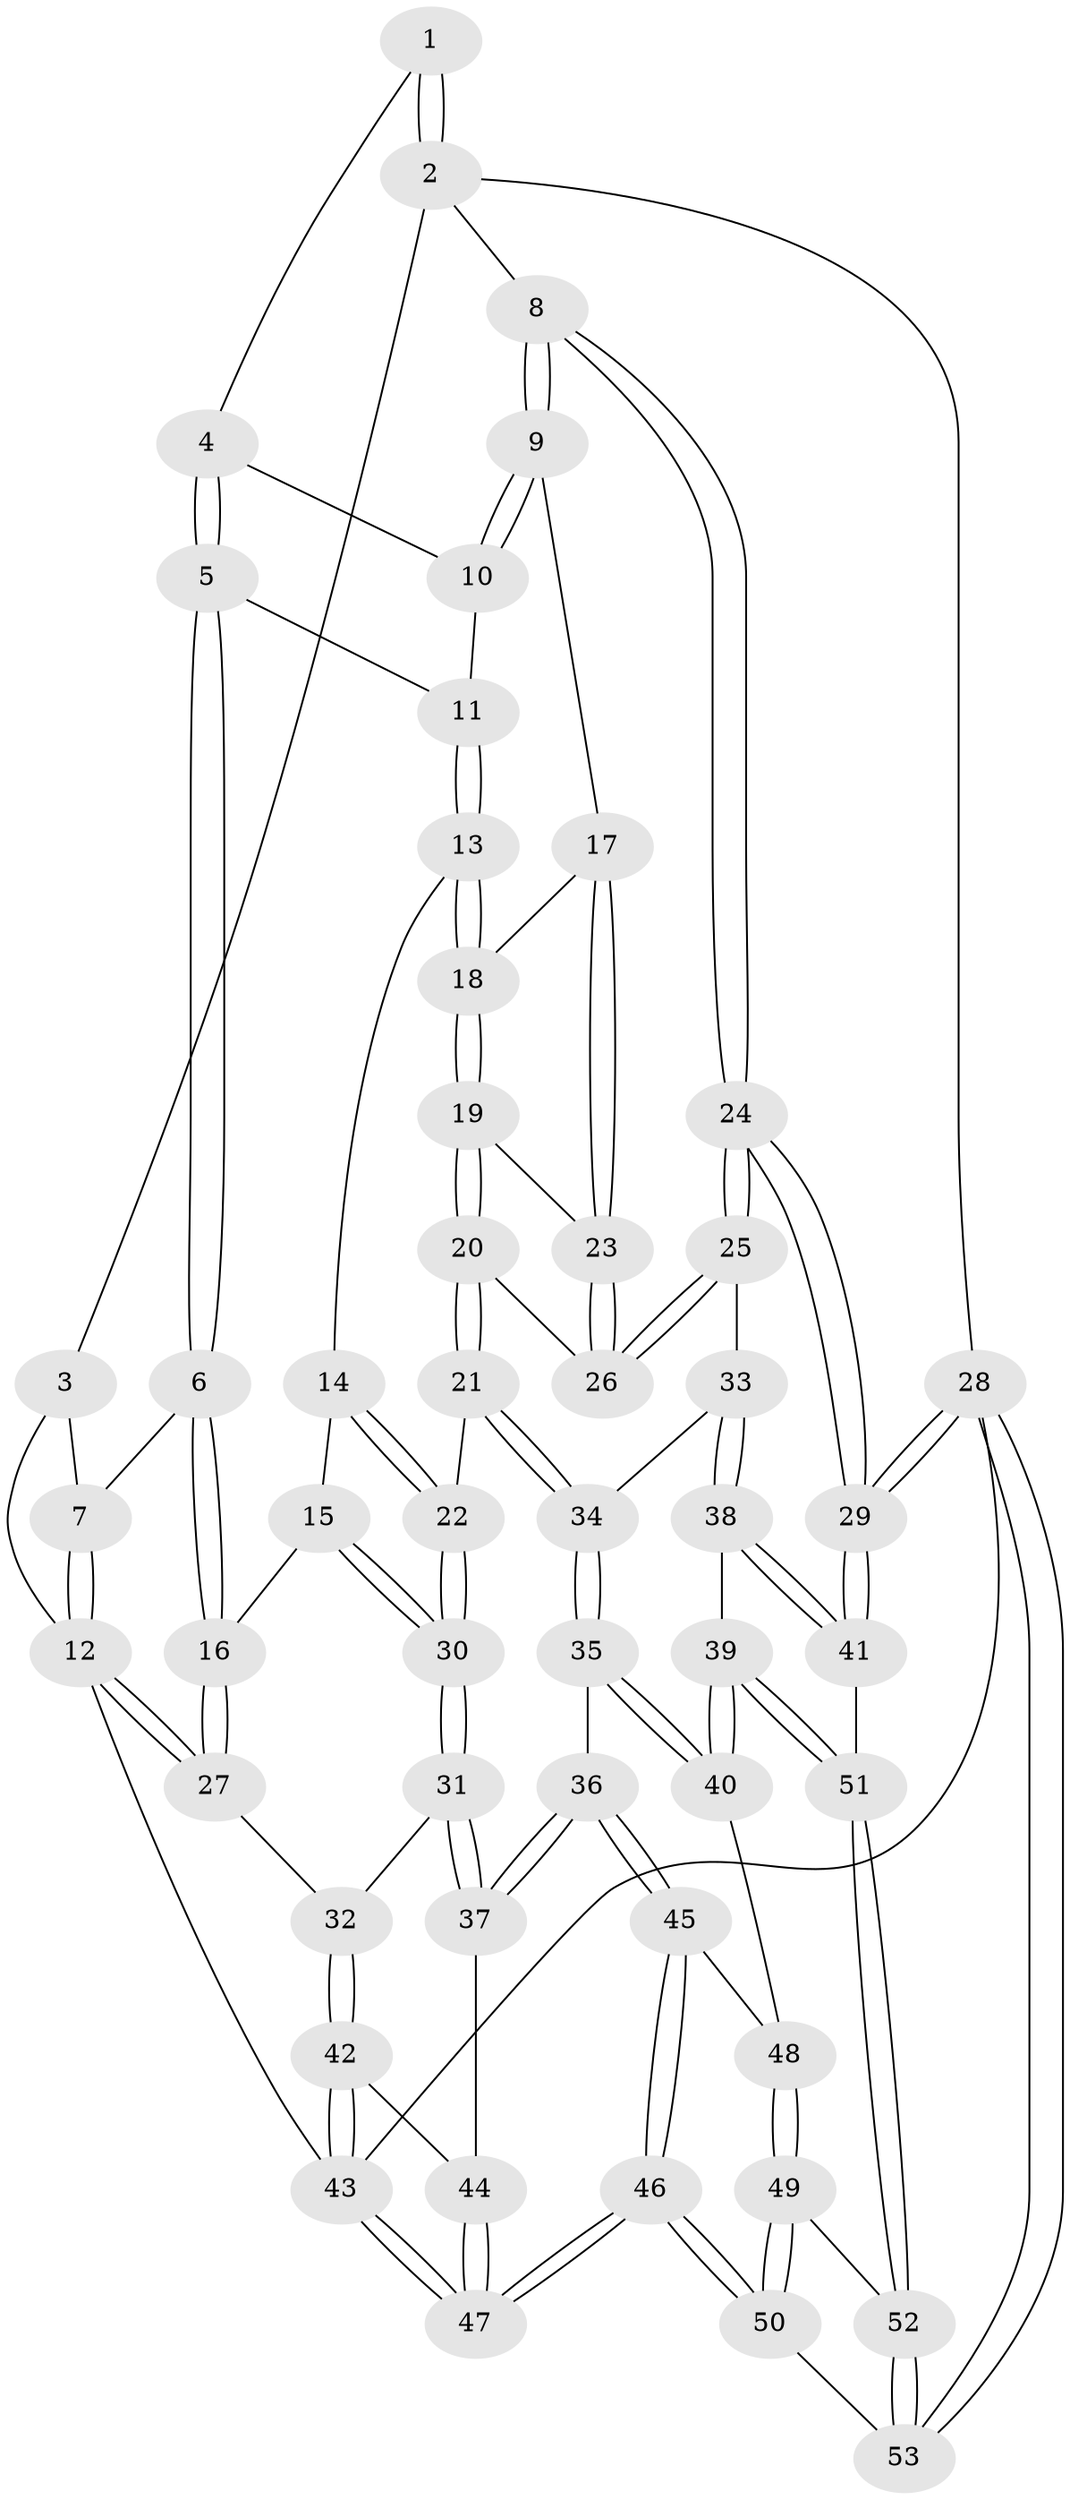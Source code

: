 // coarse degree distribution, {4: 0.43333333333333335, 2: 0.03333333333333333, 5: 0.3333333333333333, 3: 0.13333333333333333, 6: 0.06666666666666667}
// Generated by graph-tools (version 1.1) at 2025/24/03/03/25 07:24:36]
// undirected, 53 vertices, 129 edges
graph export_dot {
graph [start="1"]
  node [color=gray90,style=filled];
  1 [pos="+0.569608953449776+0"];
  2 [pos="+1+0"];
  3 [pos="+0.22499261983246974+0"];
  4 [pos="+0.5669012284245617+0"];
  5 [pos="+0.49067258989207657+0.11952251256671355"];
  6 [pos="+0.3311982013837676+0.2440970338479315"];
  7 [pos="+0.30134000955849927+0.13224763428643604"];
  8 [pos="+1+0"];
  9 [pos="+1+0.007122372990319995"];
  10 [pos="+0.710026550362069+0.07117139728772422"];
  11 [pos="+0.6870750644120489+0.21025021012803985"];
  12 [pos="+0+0"];
  13 [pos="+0.7134117113047681+0.2460615337384706"];
  14 [pos="+0.6904961131767112+0.2745851793528313"];
  15 [pos="+0.37124833448380035+0.3327347446924975"];
  16 [pos="+0.3290926592360312+0.24860653593620954"];
  17 [pos="+0.8925831184429185+0.22517579771172822"];
  18 [pos="+0.8188921779200292+0.2555931628766337"];
  19 [pos="+0.8088581861605706+0.357829263363319"];
  20 [pos="+0.782965782734002+0.46802802849891517"];
  21 [pos="+0.6319188423467833+0.5296437726839233"];
  22 [pos="+0.6129981752386952+0.5197420548142517"];
  23 [pos="+0.9280299947561589+0.4471813012924873"];
  24 [pos="+1+0.5653185319376456"];
  25 [pos="+1+0.5704442742478173"];
  26 [pos="+0.9521816427948597+0.526867777563442"];
  27 [pos="+0+0.26485541146003355"];
  28 [pos="+1+1"];
  29 [pos="+1+0.8832396579797167"];
  30 [pos="+0.4202166728841854+0.5083002257512633"];
  31 [pos="+0.41382561488786657+0.5181080009558522"];
  32 [pos="+0.02020205076559782+0.6140463230728112"];
  33 [pos="+0.8847748528561302+0.6686936150068583"];
  34 [pos="+0.6359259132332294+0.5366441428859855"];
  35 [pos="+0.6665262226137219+0.7062051708998361"];
  36 [pos="+0.4526529104231594+0.7872281011813187"];
  37 [pos="+0.4045475753365016+0.7195677338234602"];
  38 [pos="+0.8485799024383403+0.7519486664224834"];
  39 [pos="+0.7809856477542129+0.8150817036279134"];
  40 [pos="+0.7364643184202032+0.8078168914558217"];
  41 [pos="+1+0.8813822852029249"];
  42 [pos="+0.0038595199922225256+0.6559382466704728"];
  43 [pos="+0+1"];
  44 [pos="+0.28713986560509086+0.7770418085107126"];
  45 [pos="+0.4592777843192831+0.8058997420590007"];
  46 [pos="+0.41190763889311555+1"];
  47 [pos="+0.02326806466207878+1"];
  48 [pos="+0.6634684711929029+0.8548472230300198"];
  49 [pos="+0.6418584873846634+0.9143320619599279"];
  50 [pos="+0.4810325349131647+1"];
  51 [pos="+0.8440799799311463+0.9576174384824071"];
  52 [pos="+0.8275836035761963+1"];
  53 [pos="+0.8014602297435354+1"];
  1 -- 2;
  1 -- 2;
  1 -- 4;
  2 -- 3;
  2 -- 8;
  2 -- 28;
  3 -- 7;
  3 -- 12;
  4 -- 5;
  4 -- 5;
  4 -- 10;
  5 -- 6;
  5 -- 6;
  5 -- 11;
  6 -- 7;
  6 -- 16;
  6 -- 16;
  7 -- 12;
  7 -- 12;
  8 -- 9;
  8 -- 9;
  8 -- 24;
  8 -- 24;
  9 -- 10;
  9 -- 10;
  9 -- 17;
  10 -- 11;
  11 -- 13;
  11 -- 13;
  12 -- 27;
  12 -- 27;
  12 -- 43;
  13 -- 14;
  13 -- 18;
  13 -- 18;
  14 -- 15;
  14 -- 22;
  14 -- 22;
  15 -- 16;
  15 -- 30;
  15 -- 30;
  16 -- 27;
  16 -- 27;
  17 -- 18;
  17 -- 23;
  17 -- 23;
  18 -- 19;
  18 -- 19;
  19 -- 20;
  19 -- 20;
  19 -- 23;
  20 -- 21;
  20 -- 21;
  20 -- 26;
  21 -- 22;
  21 -- 34;
  21 -- 34;
  22 -- 30;
  22 -- 30;
  23 -- 26;
  23 -- 26;
  24 -- 25;
  24 -- 25;
  24 -- 29;
  24 -- 29;
  25 -- 26;
  25 -- 26;
  25 -- 33;
  27 -- 32;
  28 -- 29;
  28 -- 29;
  28 -- 53;
  28 -- 53;
  28 -- 43;
  29 -- 41;
  29 -- 41;
  30 -- 31;
  30 -- 31;
  31 -- 32;
  31 -- 37;
  31 -- 37;
  32 -- 42;
  32 -- 42;
  33 -- 34;
  33 -- 38;
  33 -- 38;
  34 -- 35;
  34 -- 35;
  35 -- 36;
  35 -- 40;
  35 -- 40;
  36 -- 37;
  36 -- 37;
  36 -- 45;
  36 -- 45;
  37 -- 44;
  38 -- 39;
  38 -- 41;
  38 -- 41;
  39 -- 40;
  39 -- 40;
  39 -- 51;
  39 -- 51;
  40 -- 48;
  41 -- 51;
  42 -- 43;
  42 -- 43;
  42 -- 44;
  43 -- 47;
  43 -- 47;
  44 -- 47;
  44 -- 47;
  45 -- 46;
  45 -- 46;
  45 -- 48;
  46 -- 47;
  46 -- 47;
  46 -- 50;
  46 -- 50;
  48 -- 49;
  48 -- 49;
  49 -- 50;
  49 -- 50;
  49 -- 52;
  50 -- 53;
  51 -- 52;
  51 -- 52;
  52 -- 53;
  52 -- 53;
}
